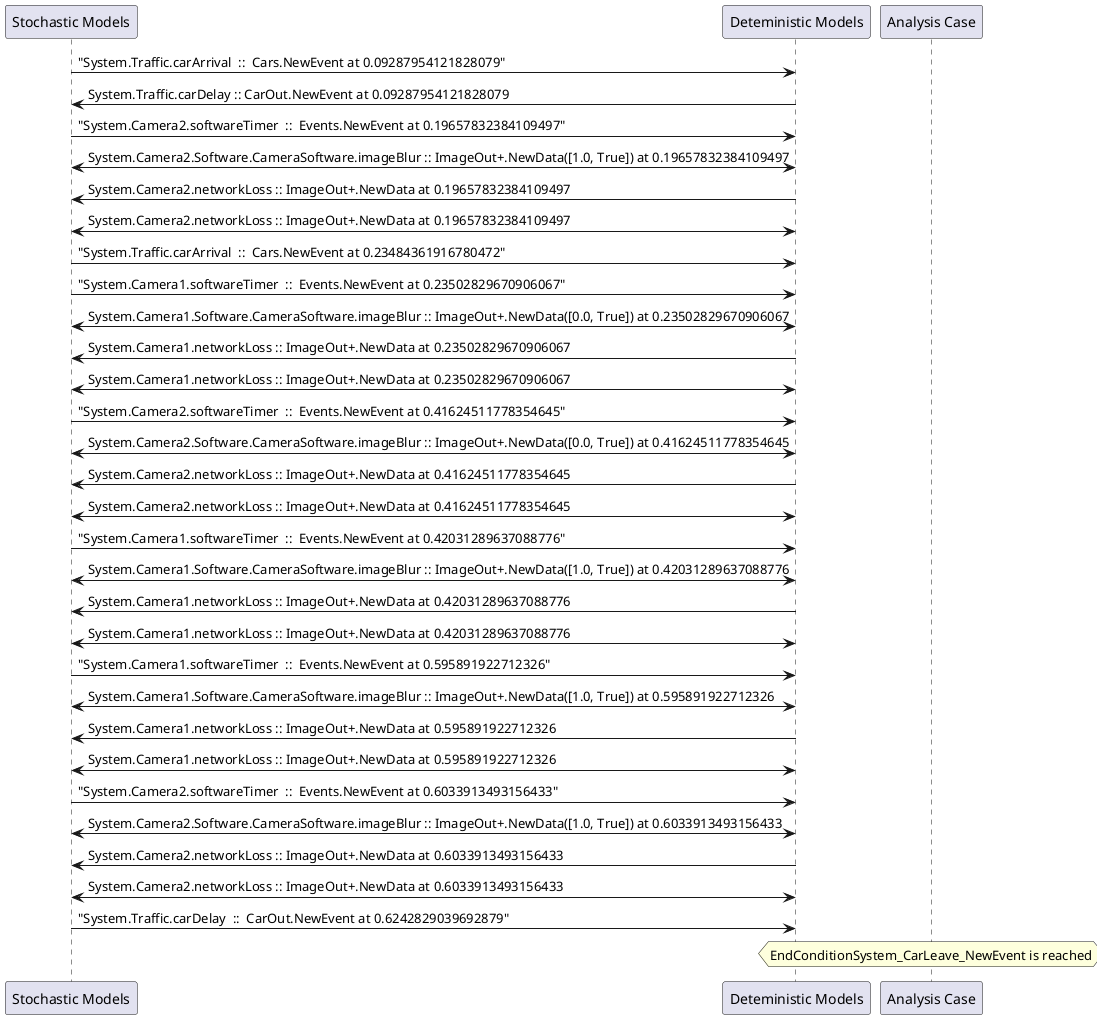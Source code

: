 
	@startuml
	participant "Stochastic Models" as stochmodel
	participant "Deteministic Models" as detmodel
	participant "Analysis Case" as analysis
	{26973_stop} stochmodel -> detmodel : "System.Traffic.carArrival  ::  Cars.NewEvent at 0.09287954121828079"
{26980_start} detmodel -> stochmodel : System.Traffic.carDelay :: CarOut.NewEvent at 0.09287954121828079
{26958_stop} stochmodel -> detmodel : "System.Camera2.softwareTimer  ::  Events.NewEvent at 0.19657832384109497"
detmodel <-> stochmodel : System.Camera2.Software.CameraSoftware.imageBlur :: ImageOut+.NewData([1.0, True]) at 0.19657832384109497
detmodel -> stochmodel : System.Camera2.networkLoss :: ImageOut+.NewData at 0.19657832384109497
detmodel <-> stochmodel : System.Camera2.networkLoss :: ImageOut+.NewData at 0.19657832384109497
{26974_stop} stochmodel -> detmodel : "System.Traffic.carArrival  ::  Cars.NewEvent at 0.23484361916780472"
{26943_stop} stochmodel -> detmodel : "System.Camera1.softwareTimer  ::  Events.NewEvent at 0.23502829670906067"
detmodel <-> stochmodel : System.Camera1.Software.CameraSoftware.imageBlur :: ImageOut+.NewData([0.0, True]) at 0.23502829670906067
detmodel -> stochmodel : System.Camera1.networkLoss :: ImageOut+.NewData at 0.23502829670906067
detmodel <-> stochmodel : System.Camera1.networkLoss :: ImageOut+.NewData at 0.23502829670906067
{26959_stop} stochmodel -> detmodel : "System.Camera2.softwareTimer  ::  Events.NewEvent at 0.41624511778354645"
detmodel <-> stochmodel : System.Camera2.Software.CameraSoftware.imageBlur :: ImageOut+.NewData([0.0, True]) at 0.41624511778354645
detmodel -> stochmodel : System.Camera2.networkLoss :: ImageOut+.NewData at 0.41624511778354645
detmodel <-> stochmodel : System.Camera2.networkLoss :: ImageOut+.NewData at 0.41624511778354645
{26944_stop} stochmodel -> detmodel : "System.Camera1.softwareTimer  ::  Events.NewEvent at 0.42031289637088776"
detmodel <-> stochmodel : System.Camera1.Software.CameraSoftware.imageBlur :: ImageOut+.NewData([1.0, True]) at 0.42031289637088776
detmodel -> stochmodel : System.Camera1.networkLoss :: ImageOut+.NewData at 0.42031289637088776
detmodel <-> stochmodel : System.Camera1.networkLoss :: ImageOut+.NewData at 0.42031289637088776
{26945_stop} stochmodel -> detmodel : "System.Camera1.softwareTimer  ::  Events.NewEvent at 0.595891922712326"
detmodel <-> stochmodel : System.Camera1.Software.CameraSoftware.imageBlur :: ImageOut+.NewData([1.0, True]) at 0.595891922712326
detmodel -> stochmodel : System.Camera1.networkLoss :: ImageOut+.NewData at 0.595891922712326
detmodel <-> stochmodel : System.Camera1.networkLoss :: ImageOut+.NewData at 0.595891922712326
{26960_stop} stochmodel -> detmodel : "System.Camera2.softwareTimer  ::  Events.NewEvent at 0.6033913493156433"
detmodel <-> stochmodel : System.Camera2.Software.CameraSoftware.imageBlur :: ImageOut+.NewData([1.0, True]) at 0.6033913493156433
detmodel -> stochmodel : System.Camera2.networkLoss :: ImageOut+.NewData at 0.6033913493156433
detmodel <-> stochmodel : System.Camera2.networkLoss :: ImageOut+.NewData at 0.6033913493156433
{26980_stop} stochmodel -> detmodel : "System.Traffic.carDelay  ::  CarOut.NewEvent at 0.6242829039692879"
{26980_start} <-> {26980_stop} : delay
hnote over analysis 
EndConditionSystem_CarLeave_NewEvent is reached
endnote
@enduml
